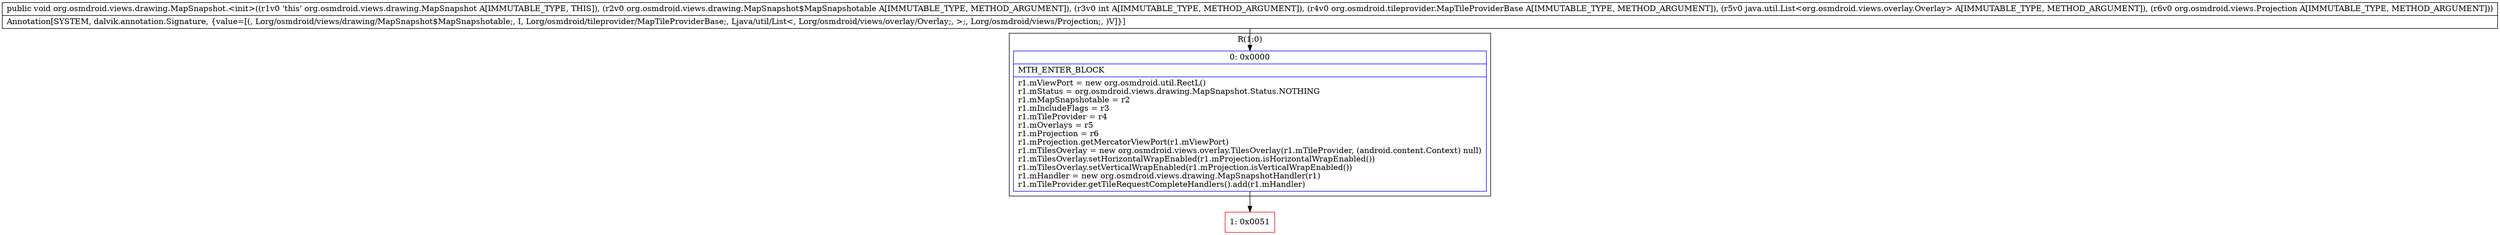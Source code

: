 digraph "CFG fororg.osmdroid.views.drawing.MapSnapshot.\<init\>(Lorg\/osmdroid\/views\/drawing\/MapSnapshot$MapSnapshotable;ILorg\/osmdroid\/tileprovider\/MapTileProviderBase;Ljava\/util\/List;Lorg\/osmdroid\/views\/Projection;)V" {
subgraph cluster_Region_1131012318 {
label = "R(1:0)";
node [shape=record,color=blue];
Node_0 [shape=record,label="{0\:\ 0x0000|MTH_ENTER_BLOCK\l|r1.mViewPort = new org.osmdroid.util.RectL()\lr1.mStatus = org.osmdroid.views.drawing.MapSnapshot.Status.NOTHING\lr1.mMapSnapshotable = r2\lr1.mIncludeFlags = r3\lr1.mTileProvider = r4\lr1.mOverlays = r5\lr1.mProjection = r6\lr1.mProjection.getMercatorViewPort(r1.mViewPort)\lr1.mTilesOverlay = new org.osmdroid.views.overlay.TilesOverlay(r1.mTileProvider, (android.content.Context) null)\lr1.mTilesOverlay.setHorizontalWrapEnabled(r1.mProjection.isHorizontalWrapEnabled())\lr1.mTilesOverlay.setVerticalWrapEnabled(r1.mProjection.isVerticalWrapEnabled())\lr1.mHandler = new org.osmdroid.views.drawing.MapSnapshotHandler(r1)\lr1.mTileProvider.getTileRequestCompleteHandlers().add(r1.mHandler)\l}"];
}
Node_1 [shape=record,color=red,label="{1\:\ 0x0051}"];
MethodNode[shape=record,label="{public void org.osmdroid.views.drawing.MapSnapshot.\<init\>((r1v0 'this' org.osmdroid.views.drawing.MapSnapshot A[IMMUTABLE_TYPE, THIS]), (r2v0 org.osmdroid.views.drawing.MapSnapshot$MapSnapshotable A[IMMUTABLE_TYPE, METHOD_ARGUMENT]), (r3v0 int A[IMMUTABLE_TYPE, METHOD_ARGUMENT]), (r4v0 org.osmdroid.tileprovider.MapTileProviderBase A[IMMUTABLE_TYPE, METHOD_ARGUMENT]), (r5v0 java.util.List\<org.osmdroid.views.overlay.Overlay\> A[IMMUTABLE_TYPE, METHOD_ARGUMENT]), (r6v0 org.osmdroid.views.Projection A[IMMUTABLE_TYPE, METHOD_ARGUMENT]))  | Annotation[SYSTEM, dalvik.annotation.Signature, \{value=[(, Lorg\/osmdroid\/views\/drawing\/MapSnapshot$MapSnapshotable;, I, Lorg\/osmdroid\/tileprovider\/MapTileProviderBase;, Ljava\/util\/List\<, Lorg\/osmdroid\/views\/overlay\/Overlay;, \>;, Lorg\/osmdroid\/views\/Projection;, )V]\}]\l}"];
MethodNode -> Node_0;
Node_0 -> Node_1;
}

